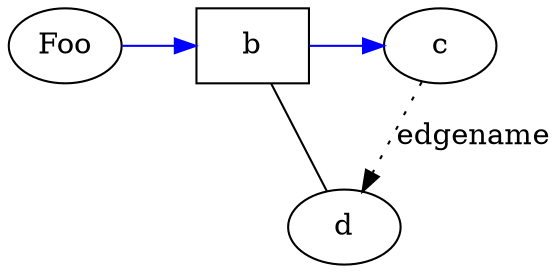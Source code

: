 digraph graphname {
    a [label="Foo"];    // 修改名称
    b [shape=box];    // 修改形状
    a -> b -> c [color=blue];    // 修改边颜色
    b -> d [dir=none];
    c -> d [style=dotted label="edgename"];
    
    # 手动强制布局
    { rank=same; a b c }
}
